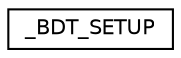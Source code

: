 digraph "Graphical Class Hierarchy"
{
  edge [fontname="Helvetica",fontsize="10",labelfontname="Helvetica",labelfontsize="10"];
  node [fontname="Helvetica",fontsize="10",shape=record];
  rankdir="LR";
  Node1 [label="_BDT_SETUP",height=0.2,width=0.4,color="black", fillcolor="white", style="filled",URL="$union___b_d_t___s_e_t_u_p.html"];
}
